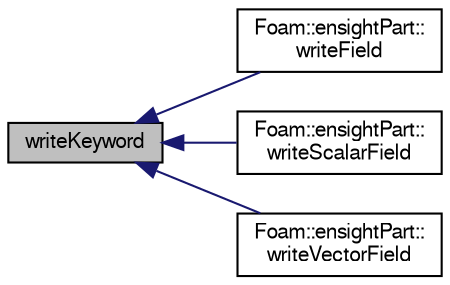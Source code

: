 digraph "writeKeyword"
{
  bgcolor="transparent";
  edge [fontname="FreeSans",fontsize="10",labelfontname="FreeSans",labelfontsize="10"];
  node [fontname="FreeSans",fontsize="10",shape=record];
  rankdir="LR";
  Node1 [label="writeKeyword",height=0.2,width=0.4,color="black", fillcolor="grey75", style="filled" fontcolor="black"];
  Node1 -> Node2 [dir="back",color="midnightblue",fontsize="10",style="solid",fontname="FreeSans"];
  Node2 [label="Foam::ensightPart::\lwriteField",height=0.2,width=0.4,color="black",URL="$a00625.html#a050124e84d2651585e7dc4e63fe354b9",tooltip="Write generalized field components. "];
  Node1 -> Node3 [dir="back",color="midnightblue",fontsize="10",style="solid",fontname="FreeSans"];
  Node3 [label="Foam::ensightPart::\lwriteScalarField",height=0.2,width=0.4,color="black",URL="$a00625.html#a65ad618b610319e0ef4c0080afd1f3f0",tooltip="Write scalar field. "];
  Node1 -> Node4 [dir="back",color="midnightblue",fontsize="10",style="solid",fontname="FreeSans"];
  Node4 [label="Foam::ensightPart::\lwriteVectorField",height=0.2,width=0.4,color="black",URL="$a00625.html#abb57fcdac84a89a406c3850598af0ad7",tooltip="Write vector field components. "];
}
